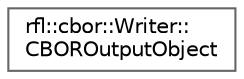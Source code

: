 digraph "类继承关系图"
{
 // LATEX_PDF_SIZE
  bgcolor="transparent";
  edge [fontname=Helvetica,fontsize=10,labelfontname=Helvetica,labelfontsize=10];
  node [fontname=Helvetica,fontsize=10,shape=box,height=0.2,width=0.4];
  rankdir="LR";
  Node0 [id="Node000000",label="rfl::cbor::Writer::\lCBOROutputObject",height=0.2,width=0.4,color="grey40", fillcolor="white", style="filled",URL="$structrfl_1_1cbor_1_1_writer_1_1_c_b_o_r_output_object.html",tooltip=" "];
}
